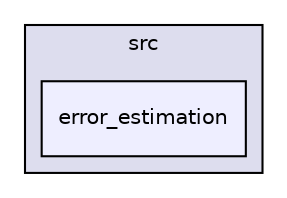 digraph "/home/lwz/libmesh/src/error_estimation" {
  compound=true
  node [ fontsize="10", fontname="Helvetica"];
  edge [ labelfontsize="10", labelfontname="Helvetica"];
  subgraph clusterdir_b67bea1992da7c14177dd4764c9b03c0 {
    graph [ bgcolor="#ddddee", pencolor="black", label="src" fontname="Helvetica", fontsize="10", URL="dir_b67bea1992da7c14177dd4764c9b03c0.html"]
  dir_0e5d2c2572ae1d4f84a70e5402259140 [shape=box, label="error_estimation", style="filled", fillcolor="#eeeeff", pencolor="black", URL="dir_0e5d2c2572ae1d4f84a70e5402259140.html"];
  }
}
